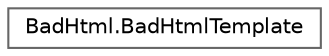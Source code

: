 digraph "Graphical Class Hierarchy"
{
 // LATEX_PDF_SIZE
  bgcolor="transparent";
  edge [fontname=Helvetica,fontsize=10,labelfontname=Helvetica,labelfontsize=10];
  node [fontname=Helvetica,fontsize=10,shape=box,height=0.2,width=0.4];
  rankdir="LR";
  Node0 [id="Node000000",label="BadHtml.BadHtmlTemplate",height=0.2,width=0.4,color="grey40", fillcolor="white", style="filled",URL="$class_bad_html_1_1_bad_html_template.html",tooltip=" "];
}
